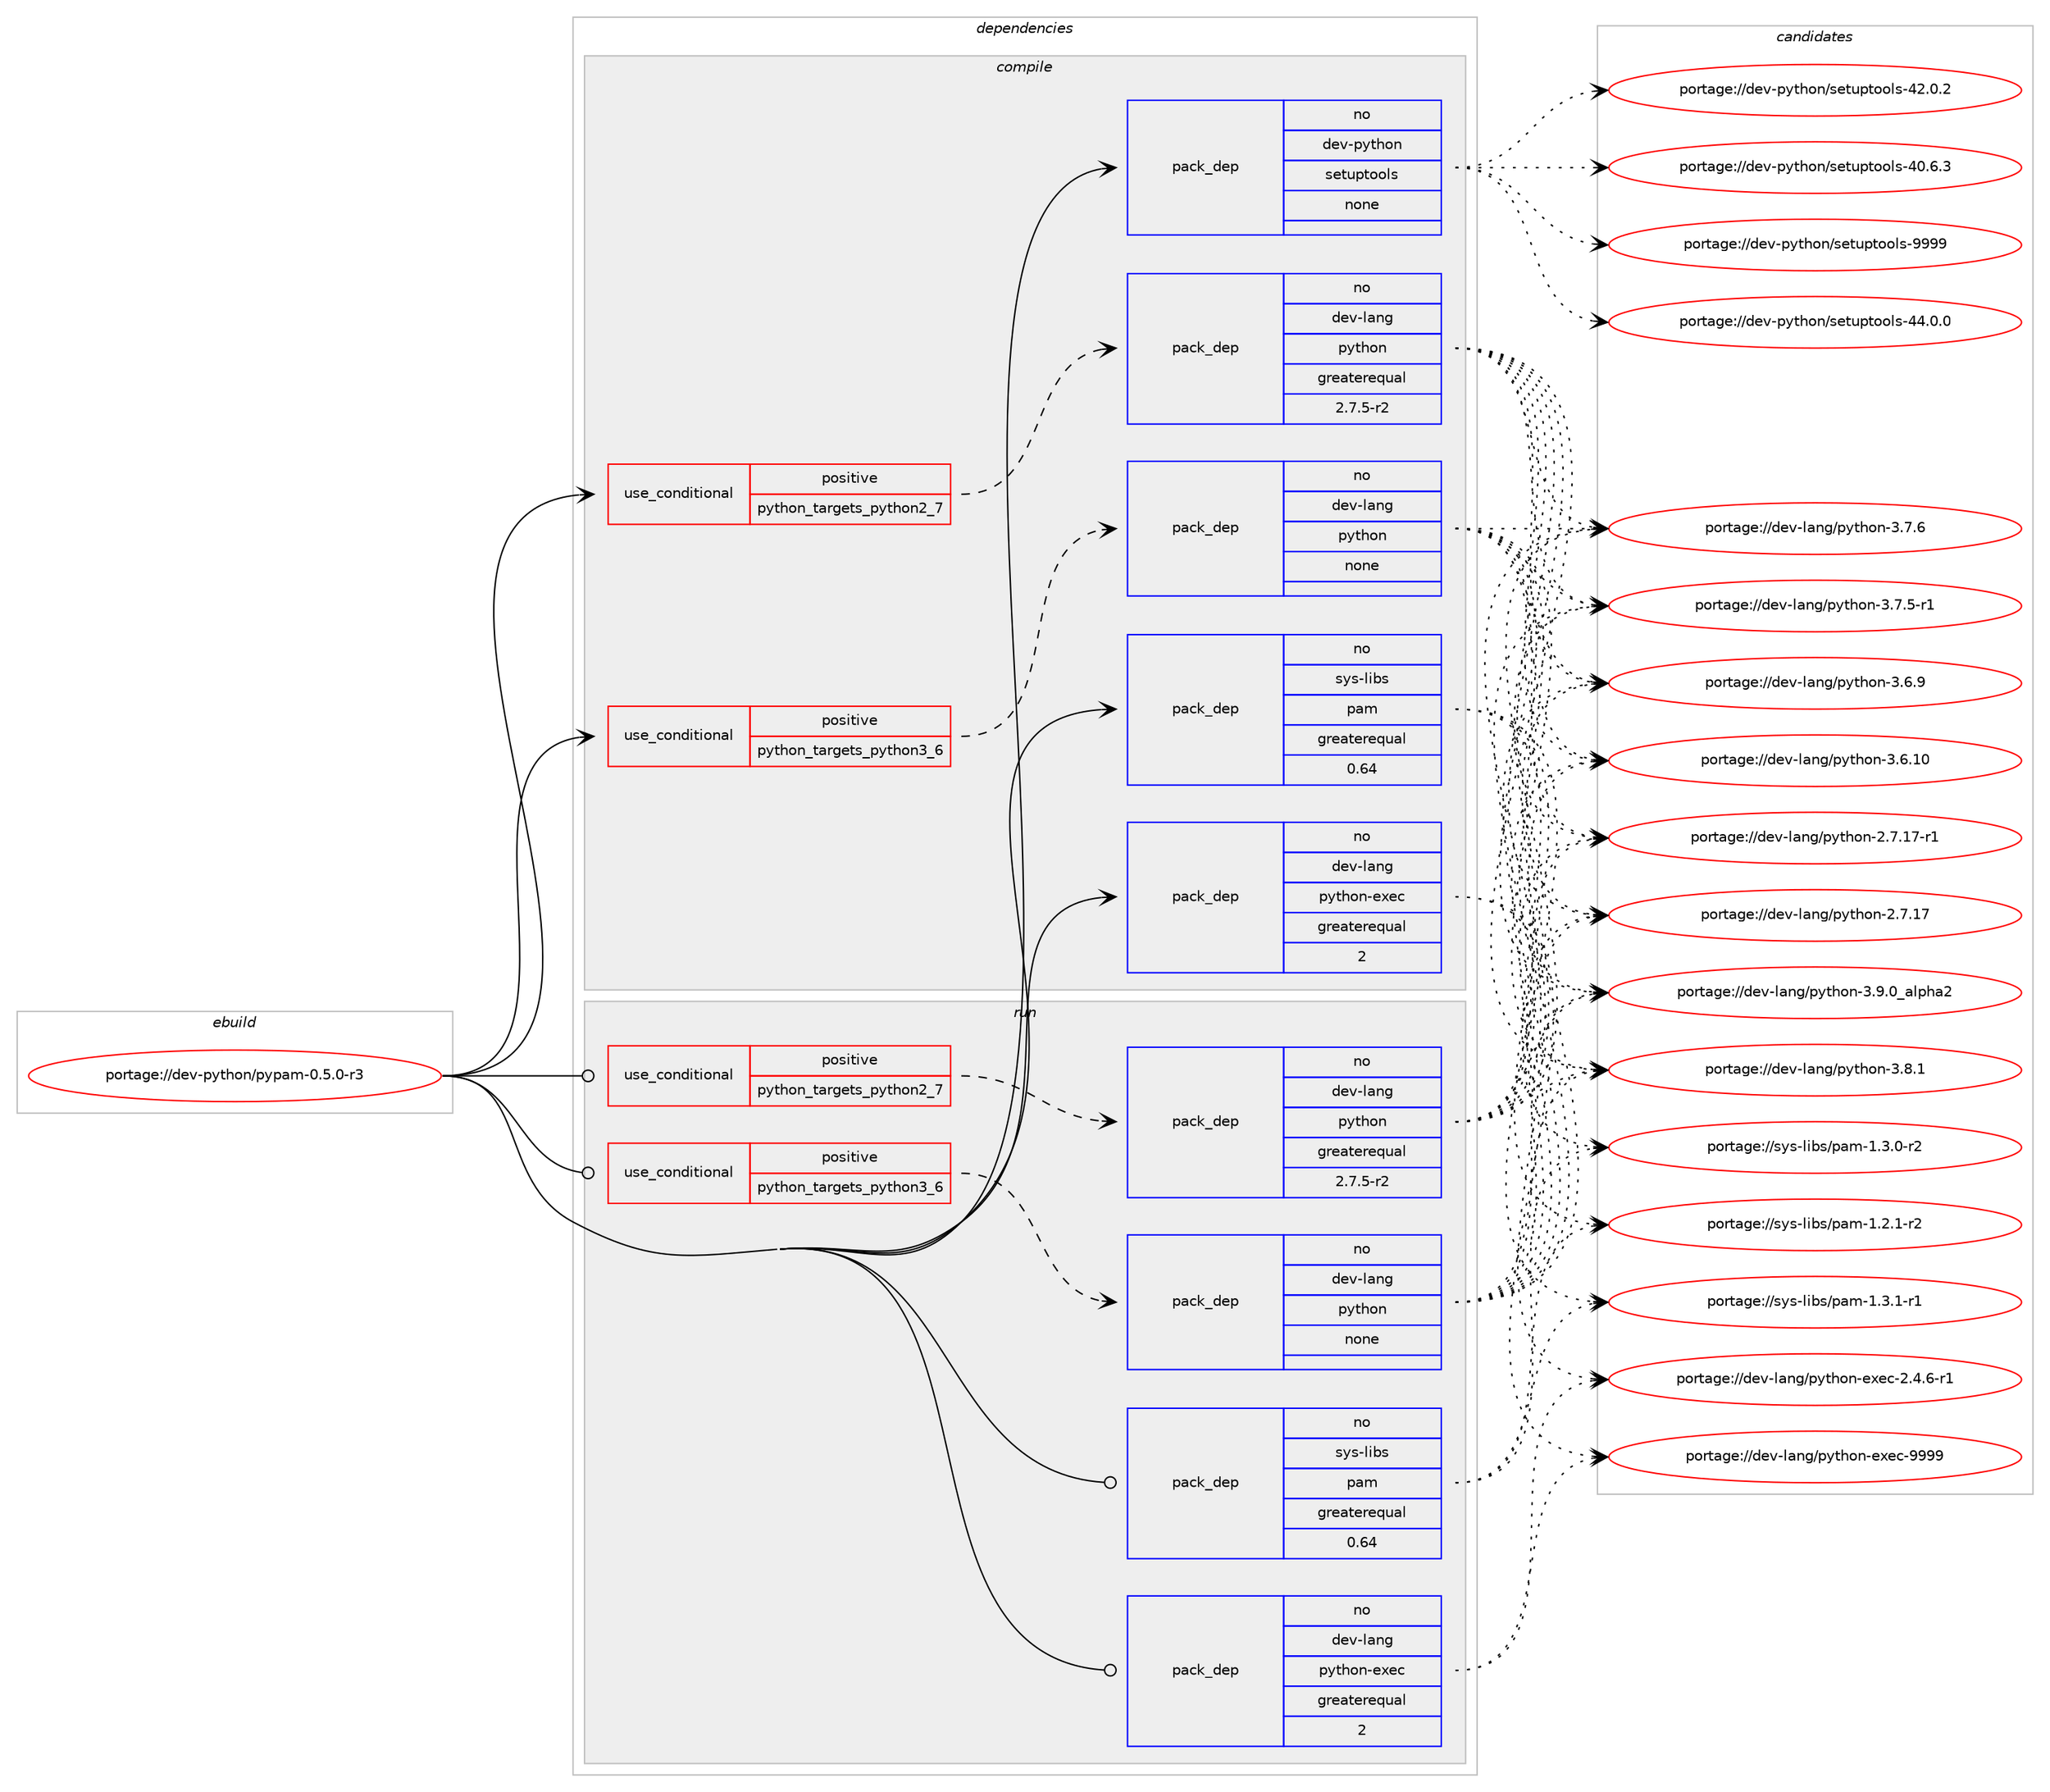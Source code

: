 digraph prolog {

# *************
# Graph options
# *************

newrank=true;
concentrate=true;
compound=true;
graph [rankdir=LR,fontname=Helvetica,fontsize=10,ranksep=1.5];#, ranksep=2.5, nodesep=0.2];
edge  [arrowhead=vee];
node  [fontname=Helvetica,fontsize=10];

# **********
# The ebuild
# **********

subgraph cluster_leftcol {
color=gray;
label=<<i>ebuild</i>>;
id [label="portage://dev-python/pypam-0.5.0-r3", color=red, width=4, href="../dev-python/pypam-0.5.0-r3.svg"];
}

# ****************
# The dependencies
# ****************

subgraph cluster_midcol {
color=gray;
label=<<i>dependencies</i>>;
subgraph cluster_compile {
fillcolor="#eeeeee";
style=filled;
label=<<i>compile</i>>;
subgraph cond108909 {
dependency436258 [label=<<TABLE BORDER="0" CELLBORDER="1" CELLSPACING="0" CELLPADDING="4"><TR><TD ROWSPAN="3" CELLPADDING="10">use_conditional</TD></TR><TR><TD>positive</TD></TR><TR><TD>python_targets_python2_7</TD></TR></TABLE>>, shape=none, color=red];
subgraph pack322417 {
dependency436259 [label=<<TABLE BORDER="0" CELLBORDER="1" CELLSPACING="0" CELLPADDING="4" WIDTH="220"><TR><TD ROWSPAN="6" CELLPADDING="30">pack_dep</TD></TR><TR><TD WIDTH="110">no</TD></TR><TR><TD>dev-lang</TD></TR><TR><TD>python</TD></TR><TR><TD>greaterequal</TD></TR><TR><TD>2.7.5-r2</TD></TR></TABLE>>, shape=none, color=blue];
}
dependency436258:e -> dependency436259:w [weight=20,style="dashed",arrowhead="vee"];
}
id:e -> dependency436258:w [weight=20,style="solid",arrowhead="vee"];
subgraph cond108910 {
dependency436260 [label=<<TABLE BORDER="0" CELLBORDER="1" CELLSPACING="0" CELLPADDING="4"><TR><TD ROWSPAN="3" CELLPADDING="10">use_conditional</TD></TR><TR><TD>positive</TD></TR><TR><TD>python_targets_python3_6</TD></TR></TABLE>>, shape=none, color=red];
subgraph pack322418 {
dependency436261 [label=<<TABLE BORDER="0" CELLBORDER="1" CELLSPACING="0" CELLPADDING="4" WIDTH="220"><TR><TD ROWSPAN="6" CELLPADDING="30">pack_dep</TD></TR><TR><TD WIDTH="110">no</TD></TR><TR><TD>dev-lang</TD></TR><TR><TD>python</TD></TR><TR><TD>none</TD></TR><TR><TD></TD></TR></TABLE>>, shape=none, color=blue];
}
dependency436260:e -> dependency436261:w [weight=20,style="dashed",arrowhead="vee"];
}
id:e -> dependency436260:w [weight=20,style="solid",arrowhead="vee"];
subgraph pack322419 {
dependency436262 [label=<<TABLE BORDER="0" CELLBORDER="1" CELLSPACING="0" CELLPADDING="4" WIDTH="220"><TR><TD ROWSPAN="6" CELLPADDING="30">pack_dep</TD></TR><TR><TD WIDTH="110">no</TD></TR><TR><TD>dev-lang</TD></TR><TR><TD>python-exec</TD></TR><TR><TD>greaterequal</TD></TR><TR><TD>2</TD></TR></TABLE>>, shape=none, color=blue];
}
id:e -> dependency436262:w [weight=20,style="solid",arrowhead="vee"];
subgraph pack322420 {
dependency436263 [label=<<TABLE BORDER="0" CELLBORDER="1" CELLSPACING="0" CELLPADDING="4" WIDTH="220"><TR><TD ROWSPAN="6" CELLPADDING="30">pack_dep</TD></TR><TR><TD WIDTH="110">no</TD></TR><TR><TD>dev-python</TD></TR><TR><TD>setuptools</TD></TR><TR><TD>none</TD></TR><TR><TD></TD></TR></TABLE>>, shape=none, color=blue];
}
id:e -> dependency436263:w [weight=20,style="solid",arrowhead="vee"];
subgraph pack322421 {
dependency436264 [label=<<TABLE BORDER="0" CELLBORDER="1" CELLSPACING="0" CELLPADDING="4" WIDTH="220"><TR><TD ROWSPAN="6" CELLPADDING="30">pack_dep</TD></TR><TR><TD WIDTH="110">no</TD></TR><TR><TD>sys-libs</TD></TR><TR><TD>pam</TD></TR><TR><TD>greaterequal</TD></TR><TR><TD>0.64</TD></TR></TABLE>>, shape=none, color=blue];
}
id:e -> dependency436264:w [weight=20,style="solid",arrowhead="vee"];
}
subgraph cluster_compileandrun {
fillcolor="#eeeeee";
style=filled;
label=<<i>compile and run</i>>;
}
subgraph cluster_run {
fillcolor="#eeeeee";
style=filled;
label=<<i>run</i>>;
subgraph cond108911 {
dependency436265 [label=<<TABLE BORDER="0" CELLBORDER="1" CELLSPACING="0" CELLPADDING="4"><TR><TD ROWSPAN="3" CELLPADDING="10">use_conditional</TD></TR><TR><TD>positive</TD></TR><TR><TD>python_targets_python2_7</TD></TR></TABLE>>, shape=none, color=red];
subgraph pack322422 {
dependency436266 [label=<<TABLE BORDER="0" CELLBORDER="1" CELLSPACING="0" CELLPADDING="4" WIDTH="220"><TR><TD ROWSPAN="6" CELLPADDING="30">pack_dep</TD></TR><TR><TD WIDTH="110">no</TD></TR><TR><TD>dev-lang</TD></TR><TR><TD>python</TD></TR><TR><TD>greaterequal</TD></TR><TR><TD>2.7.5-r2</TD></TR></TABLE>>, shape=none, color=blue];
}
dependency436265:e -> dependency436266:w [weight=20,style="dashed",arrowhead="vee"];
}
id:e -> dependency436265:w [weight=20,style="solid",arrowhead="odot"];
subgraph cond108912 {
dependency436267 [label=<<TABLE BORDER="0" CELLBORDER="1" CELLSPACING="0" CELLPADDING="4"><TR><TD ROWSPAN="3" CELLPADDING="10">use_conditional</TD></TR><TR><TD>positive</TD></TR><TR><TD>python_targets_python3_6</TD></TR></TABLE>>, shape=none, color=red];
subgraph pack322423 {
dependency436268 [label=<<TABLE BORDER="0" CELLBORDER="1" CELLSPACING="0" CELLPADDING="4" WIDTH="220"><TR><TD ROWSPAN="6" CELLPADDING="30">pack_dep</TD></TR><TR><TD WIDTH="110">no</TD></TR><TR><TD>dev-lang</TD></TR><TR><TD>python</TD></TR><TR><TD>none</TD></TR><TR><TD></TD></TR></TABLE>>, shape=none, color=blue];
}
dependency436267:e -> dependency436268:w [weight=20,style="dashed",arrowhead="vee"];
}
id:e -> dependency436267:w [weight=20,style="solid",arrowhead="odot"];
subgraph pack322424 {
dependency436269 [label=<<TABLE BORDER="0" CELLBORDER="1" CELLSPACING="0" CELLPADDING="4" WIDTH="220"><TR><TD ROWSPAN="6" CELLPADDING="30">pack_dep</TD></TR><TR><TD WIDTH="110">no</TD></TR><TR><TD>dev-lang</TD></TR><TR><TD>python-exec</TD></TR><TR><TD>greaterequal</TD></TR><TR><TD>2</TD></TR></TABLE>>, shape=none, color=blue];
}
id:e -> dependency436269:w [weight=20,style="solid",arrowhead="odot"];
subgraph pack322425 {
dependency436270 [label=<<TABLE BORDER="0" CELLBORDER="1" CELLSPACING="0" CELLPADDING="4" WIDTH="220"><TR><TD ROWSPAN="6" CELLPADDING="30">pack_dep</TD></TR><TR><TD WIDTH="110">no</TD></TR><TR><TD>sys-libs</TD></TR><TR><TD>pam</TD></TR><TR><TD>greaterequal</TD></TR><TR><TD>0.64</TD></TR></TABLE>>, shape=none, color=blue];
}
id:e -> dependency436270:w [weight=20,style="solid",arrowhead="odot"];
}
}

# **************
# The candidates
# **************

subgraph cluster_choices {
rank=same;
color=gray;
label=<<i>candidates</i>>;

subgraph choice322417 {
color=black;
nodesep=1;
choice10010111845108971101034711212111610411111045514657464895971081121049750 [label="portage://dev-lang/python-3.9.0_alpha2", color=red, width=4,href="../dev-lang/python-3.9.0_alpha2.svg"];
choice100101118451089711010347112121116104111110455146564649 [label="portage://dev-lang/python-3.8.1", color=red, width=4,href="../dev-lang/python-3.8.1.svg"];
choice100101118451089711010347112121116104111110455146554654 [label="portage://dev-lang/python-3.7.6", color=red, width=4,href="../dev-lang/python-3.7.6.svg"];
choice1001011184510897110103471121211161041111104551465546534511449 [label="portage://dev-lang/python-3.7.5-r1", color=red, width=4,href="../dev-lang/python-3.7.5-r1.svg"];
choice100101118451089711010347112121116104111110455146544657 [label="portage://dev-lang/python-3.6.9", color=red, width=4,href="../dev-lang/python-3.6.9.svg"];
choice10010111845108971101034711212111610411111045514654464948 [label="portage://dev-lang/python-3.6.10", color=red, width=4,href="../dev-lang/python-3.6.10.svg"];
choice100101118451089711010347112121116104111110455046554649554511449 [label="portage://dev-lang/python-2.7.17-r1", color=red, width=4,href="../dev-lang/python-2.7.17-r1.svg"];
choice10010111845108971101034711212111610411111045504655464955 [label="portage://dev-lang/python-2.7.17", color=red, width=4,href="../dev-lang/python-2.7.17.svg"];
dependency436259:e -> choice10010111845108971101034711212111610411111045514657464895971081121049750:w [style=dotted,weight="100"];
dependency436259:e -> choice100101118451089711010347112121116104111110455146564649:w [style=dotted,weight="100"];
dependency436259:e -> choice100101118451089711010347112121116104111110455146554654:w [style=dotted,weight="100"];
dependency436259:e -> choice1001011184510897110103471121211161041111104551465546534511449:w [style=dotted,weight="100"];
dependency436259:e -> choice100101118451089711010347112121116104111110455146544657:w [style=dotted,weight="100"];
dependency436259:e -> choice10010111845108971101034711212111610411111045514654464948:w [style=dotted,weight="100"];
dependency436259:e -> choice100101118451089711010347112121116104111110455046554649554511449:w [style=dotted,weight="100"];
dependency436259:e -> choice10010111845108971101034711212111610411111045504655464955:w [style=dotted,weight="100"];
}
subgraph choice322418 {
color=black;
nodesep=1;
choice10010111845108971101034711212111610411111045514657464895971081121049750 [label="portage://dev-lang/python-3.9.0_alpha2", color=red, width=4,href="../dev-lang/python-3.9.0_alpha2.svg"];
choice100101118451089711010347112121116104111110455146564649 [label="portage://dev-lang/python-3.8.1", color=red, width=4,href="../dev-lang/python-3.8.1.svg"];
choice100101118451089711010347112121116104111110455146554654 [label="portage://dev-lang/python-3.7.6", color=red, width=4,href="../dev-lang/python-3.7.6.svg"];
choice1001011184510897110103471121211161041111104551465546534511449 [label="portage://dev-lang/python-3.7.5-r1", color=red, width=4,href="../dev-lang/python-3.7.5-r1.svg"];
choice100101118451089711010347112121116104111110455146544657 [label="portage://dev-lang/python-3.6.9", color=red, width=4,href="../dev-lang/python-3.6.9.svg"];
choice10010111845108971101034711212111610411111045514654464948 [label="portage://dev-lang/python-3.6.10", color=red, width=4,href="../dev-lang/python-3.6.10.svg"];
choice100101118451089711010347112121116104111110455046554649554511449 [label="portage://dev-lang/python-2.7.17-r1", color=red, width=4,href="../dev-lang/python-2.7.17-r1.svg"];
choice10010111845108971101034711212111610411111045504655464955 [label="portage://dev-lang/python-2.7.17", color=red, width=4,href="../dev-lang/python-2.7.17.svg"];
dependency436261:e -> choice10010111845108971101034711212111610411111045514657464895971081121049750:w [style=dotted,weight="100"];
dependency436261:e -> choice100101118451089711010347112121116104111110455146564649:w [style=dotted,weight="100"];
dependency436261:e -> choice100101118451089711010347112121116104111110455146554654:w [style=dotted,weight="100"];
dependency436261:e -> choice1001011184510897110103471121211161041111104551465546534511449:w [style=dotted,weight="100"];
dependency436261:e -> choice100101118451089711010347112121116104111110455146544657:w [style=dotted,weight="100"];
dependency436261:e -> choice10010111845108971101034711212111610411111045514654464948:w [style=dotted,weight="100"];
dependency436261:e -> choice100101118451089711010347112121116104111110455046554649554511449:w [style=dotted,weight="100"];
dependency436261:e -> choice10010111845108971101034711212111610411111045504655464955:w [style=dotted,weight="100"];
}
subgraph choice322419 {
color=black;
nodesep=1;
choice10010111845108971101034711212111610411111045101120101994557575757 [label="portage://dev-lang/python-exec-9999", color=red, width=4,href="../dev-lang/python-exec-9999.svg"];
choice10010111845108971101034711212111610411111045101120101994550465246544511449 [label="portage://dev-lang/python-exec-2.4.6-r1", color=red, width=4,href="../dev-lang/python-exec-2.4.6-r1.svg"];
dependency436262:e -> choice10010111845108971101034711212111610411111045101120101994557575757:w [style=dotted,weight="100"];
dependency436262:e -> choice10010111845108971101034711212111610411111045101120101994550465246544511449:w [style=dotted,weight="100"];
}
subgraph choice322420 {
color=black;
nodesep=1;
choice10010111845112121116104111110471151011161171121161111111081154557575757 [label="portage://dev-python/setuptools-9999", color=red, width=4,href="../dev-python/setuptools-9999.svg"];
choice100101118451121211161041111104711510111611711211611111110811545525246484648 [label="portage://dev-python/setuptools-44.0.0", color=red, width=4,href="../dev-python/setuptools-44.0.0.svg"];
choice100101118451121211161041111104711510111611711211611111110811545525046484650 [label="portage://dev-python/setuptools-42.0.2", color=red, width=4,href="../dev-python/setuptools-42.0.2.svg"];
choice100101118451121211161041111104711510111611711211611111110811545524846544651 [label="portage://dev-python/setuptools-40.6.3", color=red, width=4,href="../dev-python/setuptools-40.6.3.svg"];
dependency436263:e -> choice10010111845112121116104111110471151011161171121161111111081154557575757:w [style=dotted,weight="100"];
dependency436263:e -> choice100101118451121211161041111104711510111611711211611111110811545525246484648:w [style=dotted,weight="100"];
dependency436263:e -> choice100101118451121211161041111104711510111611711211611111110811545525046484650:w [style=dotted,weight="100"];
dependency436263:e -> choice100101118451121211161041111104711510111611711211611111110811545524846544651:w [style=dotted,weight="100"];
}
subgraph choice322421 {
color=black;
nodesep=1;
choice115121115451081059811547112971094549465146494511449 [label="portage://sys-libs/pam-1.3.1-r1", color=red, width=4,href="../sys-libs/pam-1.3.1-r1.svg"];
choice115121115451081059811547112971094549465146484511450 [label="portage://sys-libs/pam-1.3.0-r2", color=red, width=4,href="../sys-libs/pam-1.3.0-r2.svg"];
choice115121115451081059811547112971094549465046494511450 [label="portage://sys-libs/pam-1.2.1-r2", color=red, width=4,href="../sys-libs/pam-1.2.1-r2.svg"];
dependency436264:e -> choice115121115451081059811547112971094549465146494511449:w [style=dotted,weight="100"];
dependency436264:e -> choice115121115451081059811547112971094549465146484511450:w [style=dotted,weight="100"];
dependency436264:e -> choice115121115451081059811547112971094549465046494511450:w [style=dotted,weight="100"];
}
subgraph choice322422 {
color=black;
nodesep=1;
choice10010111845108971101034711212111610411111045514657464895971081121049750 [label="portage://dev-lang/python-3.9.0_alpha2", color=red, width=4,href="../dev-lang/python-3.9.0_alpha2.svg"];
choice100101118451089711010347112121116104111110455146564649 [label="portage://dev-lang/python-3.8.1", color=red, width=4,href="../dev-lang/python-3.8.1.svg"];
choice100101118451089711010347112121116104111110455146554654 [label="portage://dev-lang/python-3.7.6", color=red, width=4,href="../dev-lang/python-3.7.6.svg"];
choice1001011184510897110103471121211161041111104551465546534511449 [label="portage://dev-lang/python-3.7.5-r1", color=red, width=4,href="../dev-lang/python-3.7.5-r1.svg"];
choice100101118451089711010347112121116104111110455146544657 [label="portage://dev-lang/python-3.6.9", color=red, width=4,href="../dev-lang/python-3.6.9.svg"];
choice10010111845108971101034711212111610411111045514654464948 [label="portage://dev-lang/python-3.6.10", color=red, width=4,href="../dev-lang/python-3.6.10.svg"];
choice100101118451089711010347112121116104111110455046554649554511449 [label="portage://dev-lang/python-2.7.17-r1", color=red, width=4,href="../dev-lang/python-2.7.17-r1.svg"];
choice10010111845108971101034711212111610411111045504655464955 [label="portage://dev-lang/python-2.7.17", color=red, width=4,href="../dev-lang/python-2.7.17.svg"];
dependency436266:e -> choice10010111845108971101034711212111610411111045514657464895971081121049750:w [style=dotted,weight="100"];
dependency436266:e -> choice100101118451089711010347112121116104111110455146564649:w [style=dotted,weight="100"];
dependency436266:e -> choice100101118451089711010347112121116104111110455146554654:w [style=dotted,weight="100"];
dependency436266:e -> choice1001011184510897110103471121211161041111104551465546534511449:w [style=dotted,weight="100"];
dependency436266:e -> choice100101118451089711010347112121116104111110455146544657:w [style=dotted,weight="100"];
dependency436266:e -> choice10010111845108971101034711212111610411111045514654464948:w [style=dotted,weight="100"];
dependency436266:e -> choice100101118451089711010347112121116104111110455046554649554511449:w [style=dotted,weight="100"];
dependency436266:e -> choice10010111845108971101034711212111610411111045504655464955:w [style=dotted,weight="100"];
}
subgraph choice322423 {
color=black;
nodesep=1;
choice10010111845108971101034711212111610411111045514657464895971081121049750 [label="portage://dev-lang/python-3.9.0_alpha2", color=red, width=4,href="../dev-lang/python-3.9.0_alpha2.svg"];
choice100101118451089711010347112121116104111110455146564649 [label="portage://dev-lang/python-3.8.1", color=red, width=4,href="../dev-lang/python-3.8.1.svg"];
choice100101118451089711010347112121116104111110455146554654 [label="portage://dev-lang/python-3.7.6", color=red, width=4,href="../dev-lang/python-3.7.6.svg"];
choice1001011184510897110103471121211161041111104551465546534511449 [label="portage://dev-lang/python-3.7.5-r1", color=red, width=4,href="../dev-lang/python-3.7.5-r1.svg"];
choice100101118451089711010347112121116104111110455146544657 [label="portage://dev-lang/python-3.6.9", color=red, width=4,href="../dev-lang/python-3.6.9.svg"];
choice10010111845108971101034711212111610411111045514654464948 [label="portage://dev-lang/python-3.6.10", color=red, width=4,href="../dev-lang/python-3.6.10.svg"];
choice100101118451089711010347112121116104111110455046554649554511449 [label="portage://dev-lang/python-2.7.17-r1", color=red, width=4,href="../dev-lang/python-2.7.17-r1.svg"];
choice10010111845108971101034711212111610411111045504655464955 [label="portage://dev-lang/python-2.7.17", color=red, width=4,href="../dev-lang/python-2.7.17.svg"];
dependency436268:e -> choice10010111845108971101034711212111610411111045514657464895971081121049750:w [style=dotted,weight="100"];
dependency436268:e -> choice100101118451089711010347112121116104111110455146564649:w [style=dotted,weight="100"];
dependency436268:e -> choice100101118451089711010347112121116104111110455146554654:w [style=dotted,weight="100"];
dependency436268:e -> choice1001011184510897110103471121211161041111104551465546534511449:w [style=dotted,weight="100"];
dependency436268:e -> choice100101118451089711010347112121116104111110455146544657:w [style=dotted,weight="100"];
dependency436268:e -> choice10010111845108971101034711212111610411111045514654464948:w [style=dotted,weight="100"];
dependency436268:e -> choice100101118451089711010347112121116104111110455046554649554511449:w [style=dotted,weight="100"];
dependency436268:e -> choice10010111845108971101034711212111610411111045504655464955:w [style=dotted,weight="100"];
}
subgraph choice322424 {
color=black;
nodesep=1;
choice10010111845108971101034711212111610411111045101120101994557575757 [label="portage://dev-lang/python-exec-9999", color=red, width=4,href="../dev-lang/python-exec-9999.svg"];
choice10010111845108971101034711212111610411111045101120101994550465246544511449 [label="portage://dev-lang/python-exec-2.4.6-r1", color=red, width=4,href="../dev-lang/python-exec-2.4.6-r1.svg"];
dependency436269:e -> choice10010111845108971101034711212111610411111045101120101994557575757:w [style=dotted,weight="100"];
dependency436269:e -> choice10010111845108971101034711212111610411111045101120101994550465246544511449:w [style=dotted,weight="100"];
}
subgraph choice322425 {
color=black;
nodesep=1;
choice115121115451081059811547112971094549465146494511449 [label="portage://sys-libs/pam-1.3.1-r1", color=red, width=4,href="../sys-libs/pam-1.3.1-r1.svg"];
choice115121115451081059811547112971094549465146484511450 [label="portage://sys-libs/pam-1.3.0-r2", color=red, width=4,href="../sys-libs/pam-1.3.0-r2.svg"];
choice115121115451081059811547112971094549465046494511450 [label="portage://sys-libs/pam-1.2.1-r2", color=red, width=4,href="../sys-libs/pam-1.2.1-r2.svg"];
dependency436270:e -> choice115121115451081059811547112971094549465146494511449:w [style=dotted,weight="100"];
dependency436270:e -> choice115121115451081059811547112971094549465146484511450:w [style=dotted,weight="100"];
dependency436270:e -> choice115121115451081059811547112971094549465046494511450:w [style=dotted,weight="100"];
}
}

}
